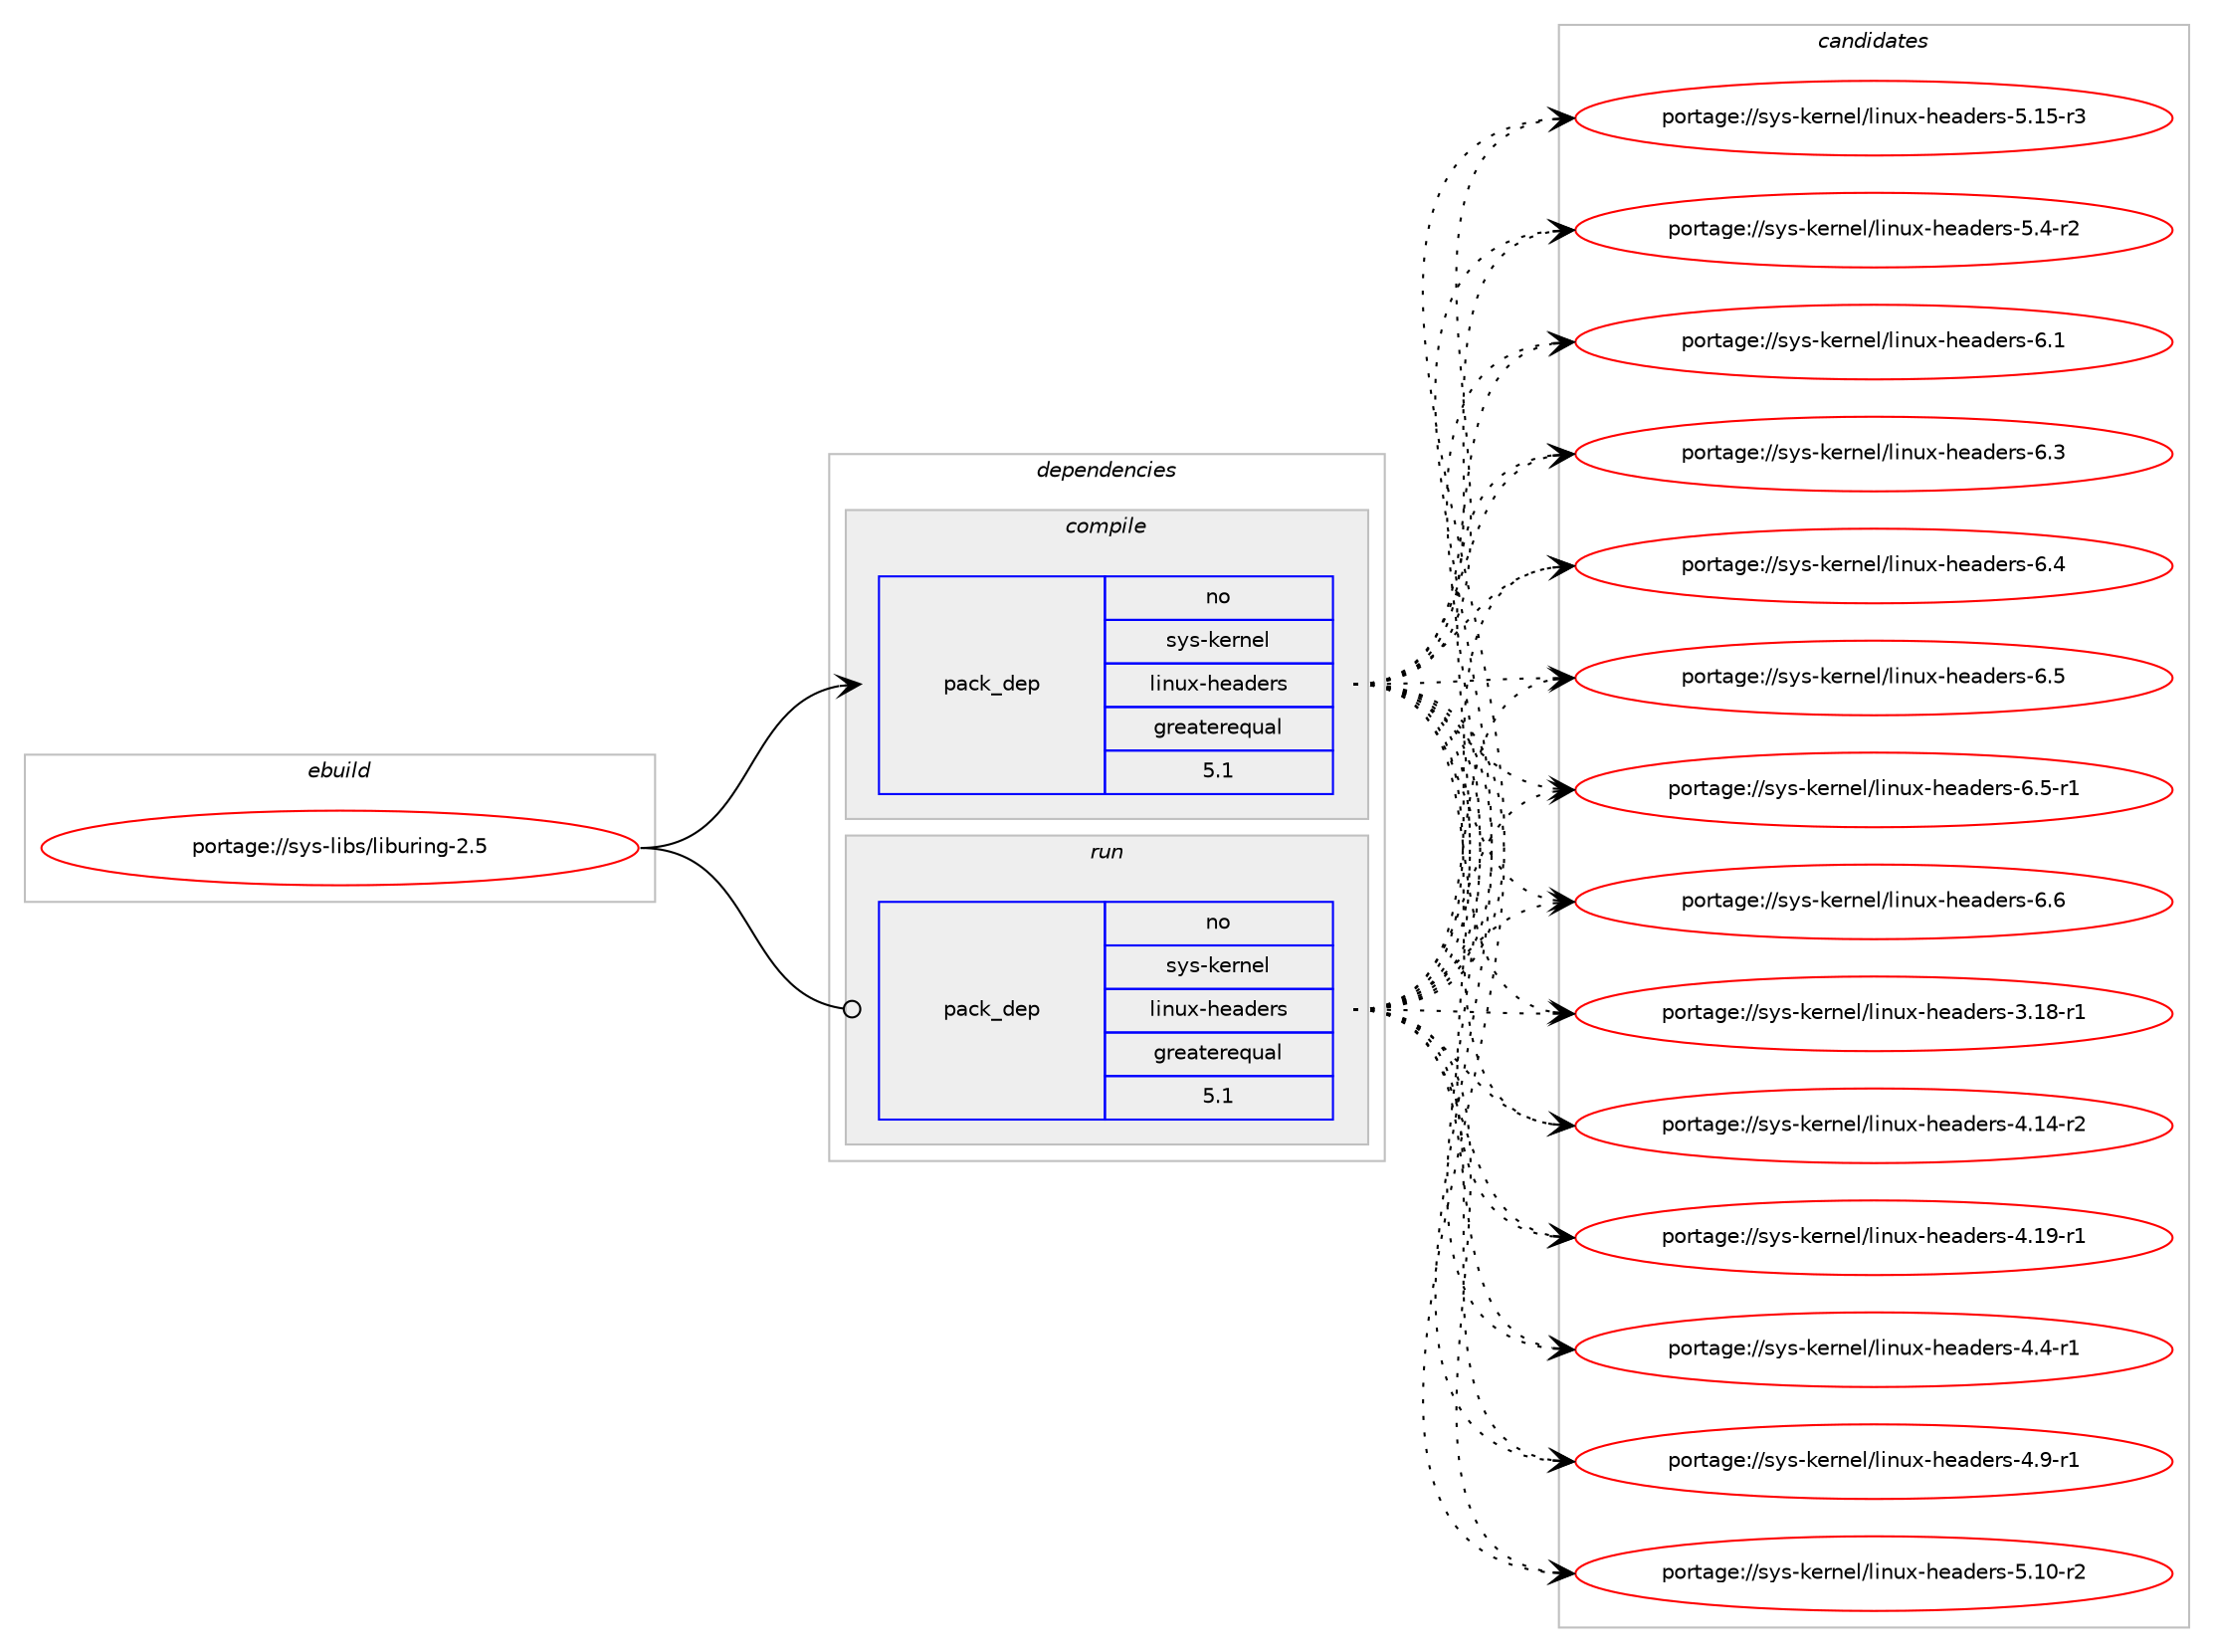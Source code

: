 digraph prolog {

# *************
# Graph options
# *************

newrank=true;
concentrate=true;
compound=true;
graph [rankdir=LR,fontname=Helvetica,fontsize=10,ranksep=1.5];#, ranksep=2.5, nodesep=0.2];
edge  [arrowhead=vee];
node  [fontname=Helvetica,fontsize=10];

# **********
# The ebuild
# **********

subgraph cluster_leftcol {
color=gray;
rank=same;
label=<<i>ebuild</i>>;
id [label="portage://sys-libs/liburing-2.5", color=red, width=4, href="../sys-libs/liburing-2.5.svg"];
}

# ****************
# The dependencies
# ****************

subgraph cluster_midcol {
color=gray;
label=<<i>dependencies</i>>;
subgraph cluster_compile {
fillcolor="#eeeeee";
style=filled;
label=<<i>compile</i>>;
subgraph pack330 {
dependency547 [label=<<TABLE BORDER="0" CELLBORDER="1" CELLSPACING="0" CELLPADDING="4" WIDTH="220"><TR><TD ROWSPAN="6" CELLPADDING="30">pack_dep</TD></TR><TR><TD WIDTH="110">no</TD></TR><TR><TD>sys-kernel</TD></TR><TR><TD>linux-headers</TD></TR><TR><TD>greaterequal</TD></TR><TR><TD>5.1</TD></TR></TABLE>>, shape=none, color=blue];
}
id:e -> dependency547:w [weight=20,style="solid",arrowhead="vee"];
}
subgraph cluster_compileandrun {
fillcolor="#eeeeee";
style=filled;
label=<<i>compile and run</i>>;
}
subgraph cluster_run {
fillcolor="#eeeeee";
style=filled;
label=<<i>run</i>>;
subgraph pack331 {
dependency548 [label=<<TABLE BORDER="0" CELLBORDER="1" CELLSPACING="0" CELLPADDING="4" WIDTH="220"><TR><TD ROWSPAN="6" CELLPADDING="30">pack_dep</TD></TR><TR><TD WIDTH="110">no</TD></TR><TR><TD>sys-kernel</TD></TR><TR><TD>linux-headers</TD></TR><TR><TD>greaterequal</TD></TR><TR><TD>5.1</TD></TR></TABLE>>, shape=none, color=blue];
}
id:e -> dependency548:w [weight=20,style="solid",arrowhead="odot"];
}
}

# **************
# The candidates
# **************

subgraph cluster_choices {
rank=same;
color=gray;
label=<<i>candidates</i>>;

subgraph choice330 {
color=black;
nodesep=1;
choice1151211154510710111411010110847108105110117120451041019710010111411545514649564511449 [label="portage://sys-kernel/linux-headers-3.18-r1", color=red, width=4,href="../sys-kernel/linux-headers-3.18-r1.svg"];
choice1151211154510710111411010110847108105110117120451041019710010111411545524649524511450 [label="portage://sys-kernel/linux-headers-4.14-r2", color=red, width=4,href="../sys-kernel/linux-headers-4.14-r2.svg"];
choice1151211154510710111411010110847108105110117120451041019710010111411545524649574511449 [label="portage://sys-kernel/linux-headers-4.19-r1", color=red, width=4,href="../sys-kernel/linux-headers-4.19-r1.svg"];
choice11512111545107101114110101108471081051101171204510410197100101114115455246524511449 [label="portage://sys-kernel/linux-headers-4.4-r1", color=red, width=4,href="../sys-kernel/linux-headers-4.4-r1.svg"];
choice11512111545107101114110101108471081051101171204510410197100101114115455246574511449 [label="portage://sys-kernel/linux-headers-4.9-r1", color=red, width=4,href="../sys-kernel/linux-headers-4.9-r1.svg"];
choice1151211154510710111411010110847108105110117120451041019710010111411545534649484511450 [label="portage://sys-kernel/linux-headers-5.10-r2", color=red, width=4,href="../sys-kernel/linux-headers-5.10-r2.svg"];
choice1151211154510710111411010110847108105110117120451041019710010111411545534649534511451 [label="portage://sys-kernel/linux-headers-5.15-r3", color=red, width=4,href="../sys-kernel/linux-headers-5.15-r3.svg"];
choice11512111545107101114110101108471081051101171204510410197100101114115455346524511450 [label="portage://sys-kernel/linux-headers-5.4-r2", color=red, width=4,href="../sys-kernel/linux-headers-5.4-r2.svg"];
choice1151211154510710111411010110847108105110117120451041019710010111411545544649 [label="portage://sys-kernel/linux-headers-6.1", color=red, width=4,href="../sys-kernel/linux-headers-6.1.svg"];
choice1151211154510710111411010110847108105110117120451041019710010111411545544651 [label="portage://sys-kernel/linux-headers-6.3", color=red, width=4,href="../sys-kernel/linux-headers-6.3.svg"];
choice1151211154510710111411010110847108105110117120451041019710010111411545544652 [label="portage://sys-kernel/linux-headers-6.4", color=red, width=4,href="../sys-kernel/linux-headers-6.4.svg"];
choice1151211154510710111411010110847108105110117120451041019710010111411545544653 [label="portage://sys-kernel/linux-headers-6.5", color=red, width=4,href="../sys-kernel/linux-headers-6.5.svg"];
choice11512111545107101114110101108471081051101171204510410197100101114115455446534511449 [label="portage://sys-kernel/linux-headers-6.5-r1", color=red, width=4,href="../sys-kernel/linux-headers-6.5-r1.svg"];
choice1151211154510710111411010110847108105110117120451041019710010111411545544654 [label="portage://sys-kernel/linux-headers-6.6", color=red, width=4,href="../sys-kernel/linux-headers-6.6.svg"];
dependency547:e -> choice1151211154510710111411010110847108105110117120451041019710010111411545514649564511449:w [style=dotted,weight="100"];
dependency547:e -> choice1151211154510710111411010110847108105110117120451041019710010111411545524649524511450:w [style=dotted,weight="100"];
dependency547:e -> choice1151211154510710111411010110847108105110117120451041019710010111411545524649574511449:w [style=dotted,weight="100"];
dependency547:e -> choice11512111545107101114110101108471081051101171204510410197100101114115455246524511449:w [style=dotted,weight="100"];
dependency547:e -> choice11512111545107101114110101108471081051101171204510410197100101114115455246574511449:w [style=dotted,weight="100"];
dependency547:e -> choice1151211154510710111411010110847108105110117120451041019710010111411545534649484511450:w [style=dotted,weight="100"];
dependency547:e -> choice1151211154510710111411010110847108105110117120451041019710010111411545534649534511451:w [style=dotted,weight="100"];
dependency547:e -> choice11512111545107101114110101108471081051101171204510410197100101114115455346524511450:w [style=dotted,weight="100"];
dependency547:e -> choice1151211154510710111411010110847108105110117120451041019710010111411545544649:w [style=dotted,weight="100"];
dependency547:e -> choice1151211154510710111411010110847108105110117120451041019710010111411545544651:w [style=dotted,weight="100"];
dependency547:e -> choice1151211154510710111411010110847108105110117120451041019710010111411545544652:w [style=dotted,weight="100"];
dependency547:e -> choice1151211154510710111411010110847108105110117120451041019710010111411545544653:w [style=dotted,weight="100"];
dependency547:e -> choice11512111545107101114110101108471081051101171204510410197100101114115455446534511449:w [style=dotted,weight="100"];
dependency547:e -> choice1151211154510710111411010110847108105110117120451041019710010111411545544654:w [style=dotted,weight="100"];
}
subgraph choice331 {
color=black;
nodesep=1;
choice1151211154510710111411010110847108105110117120451041019710010111411545514649564511449 [label="portage://sys-kernel/linux-headers-3.18-r1", color=red, width=4,href="../sys-kernel/linux-headers-3.18-r1.svg"];
choice1151211154510710111411010110847108105110117120451041019710010111411545524649524511450 [label="portage://sys-kernel/linux-headers-4.14-r2", color=red, width=4,href="../sys-kernel/linux-headers-4.14-r2.svg"];
choice1151211154510710111411010110847108105110117120451041019710010111411545524649574511449 [label="portage://sys-kernel/linux-headers-4.19-r1", color=red, width=4,href="../sys-kernel/linux-headers-4.19-r1.svg"];
choice11512111545107101114110101108471081051101171204510410197100101114115455246524511449 [label="portage://sys-kernel/linux-headers-4.4-r1", color=red, width=4,href="../sys-kernel/linux-headers-4.4-r1.svg"];
choice11512111545107101114110101108471081051101171204510410197100101114115455246574511449 [label="portage://sys-kernel/linux-headers-4.9-r1", color=red, width=4,href="../sys-kernel/linux-headers-4.9-r1.svg"];
choice1151211154510710111411010110847108105110117120451041019710010111411545534649484511450 [label="portage://sys-kernel/linux-headers-5.10-r2", color=red, width=4,href="../sys-kernel/linux-headers-5.10-r2.svg"];
choice1151211154510710111411010110847108105110117120451041019710010111411545534649534511451 [label="portage://sys-kernel/linux-headers-5.15-r3", color=red, width=4,href="../sys-kernel/linux-headers-5.15-r3.svg"];
choice11512111545107101114110101108471081051101171204510410197100101114115455346524511450 [label="portage://sys-kernel/linux-headers-5.4-r2", color=red, width=4,href="../sys-kernel/linux-headers-5.4-r2.svg"];
choice1151211154510710111411010110847108105110117120451041019710010111411545544649 [label="portage://sys-kernel/linux-headers-6.1", color=red, width=4,href="../sys-kernel/linux-headers-6.1.svg"];
choice1151211154510710111411010110847108105110117120451041019710010111411545544651 [label="portage://sys-kernel/linux-headers-6.3", color=red, width=4,href="../sys-kernel/linux-headers-6.3.svg"];
choice1151211154510710111411010110847108105110117120451041019710010111411545544652 [label="portage://sys-kernel/linux-headers-6.4", color=red, width=4,href="../sys-kernel/linux-headers-6.4.svg"];
choice1151211154510710111411010110847108105110117120451041019710010111411545544653 [label="portage://sys-kernel/linux-headers-6.5", color=red, width=4,href="../sys-kernel/linux-headers-6.5.svg"];
choice11512111545107101114110101108471081051101171204510410197100101114115455446534511449 [label="portage://sys-kernel/linux-headers-6.5-r1", color=red, width=4,href="../sys-kernel/linux-headers-6.5-r1.svg"];
choice1151211154510710111411010110847108105110117120451041019710010111411545544654 [label="portage://sys-kernel/linux-headers-6.6", color=red, width=4,href="../sys-kernel/linux-headers-6.6.svg"];
dependency548:e -> choice1151211154510710111411010110847108105110117120451041019710010111411545514649564511449:w [style=dotted,weight="100"];
dependency548:e -> choice1151211154510710111411010110847108105110117120451041019710010111411545524649524511450:w [style=dotted,weight="100"];
dependency548:e -> choice1151211154510710111411010110847108105110117120451041019710010111411545524649574511449:w [style=dotted,weight="100"];
dependency548:e -> choice11512111545107101114110101108471081051101171204510410197100101114115455246524511449:w [style=dotted,weight="100"];
dependency548:e -> choice11512111545107101114110101108471081051101171204510410197100101114115455246574511449:w [style=dotted,weight="100"];
dependency548:e -> choice1151211154510710111411010110847108105110117120451041019710010111411545534649484511450:w [style=dotted,weight="100"];
dependency548:e -> choice1151211154510710111411010110847108105110117120451041019710010111411545534649534511451:w [style=dotted,weight="100"];
dependency548:e -> choice11512111545107101114110101108471081051101171204510410197100101114115455346524511450:w [style=dotted,weight="100"];
dependency548:e -> choice1151211154510710111411010110847108105110117120451041019710010111411545544649:w [style=dotted,weight="100"];
dependency548:e -> choice1151211154510710111411010110847108105110117120451041019710010111411545544651:w [style=dotted,weight="100"];
dependency548:e -> choice1151211154510710111411010110847108105110117120451041019710010111411545544652:w [style=dotted,weight="100"];
dependency548:e -> choice1151211154510710111411010110847108105110117120451041019710010111411545544653:w [style=dotted,weight="100"];
dependency548:e -> choice11512111545107101114110101108471081051101171204510410197100101114115455446534511449:w [style=dotted,weight="100"];
dependency548:e -> choice1151211154510710111411010110847108105110117120451041019710010111411545544654:w [style=dotted,weight="100"];
}
}

}
